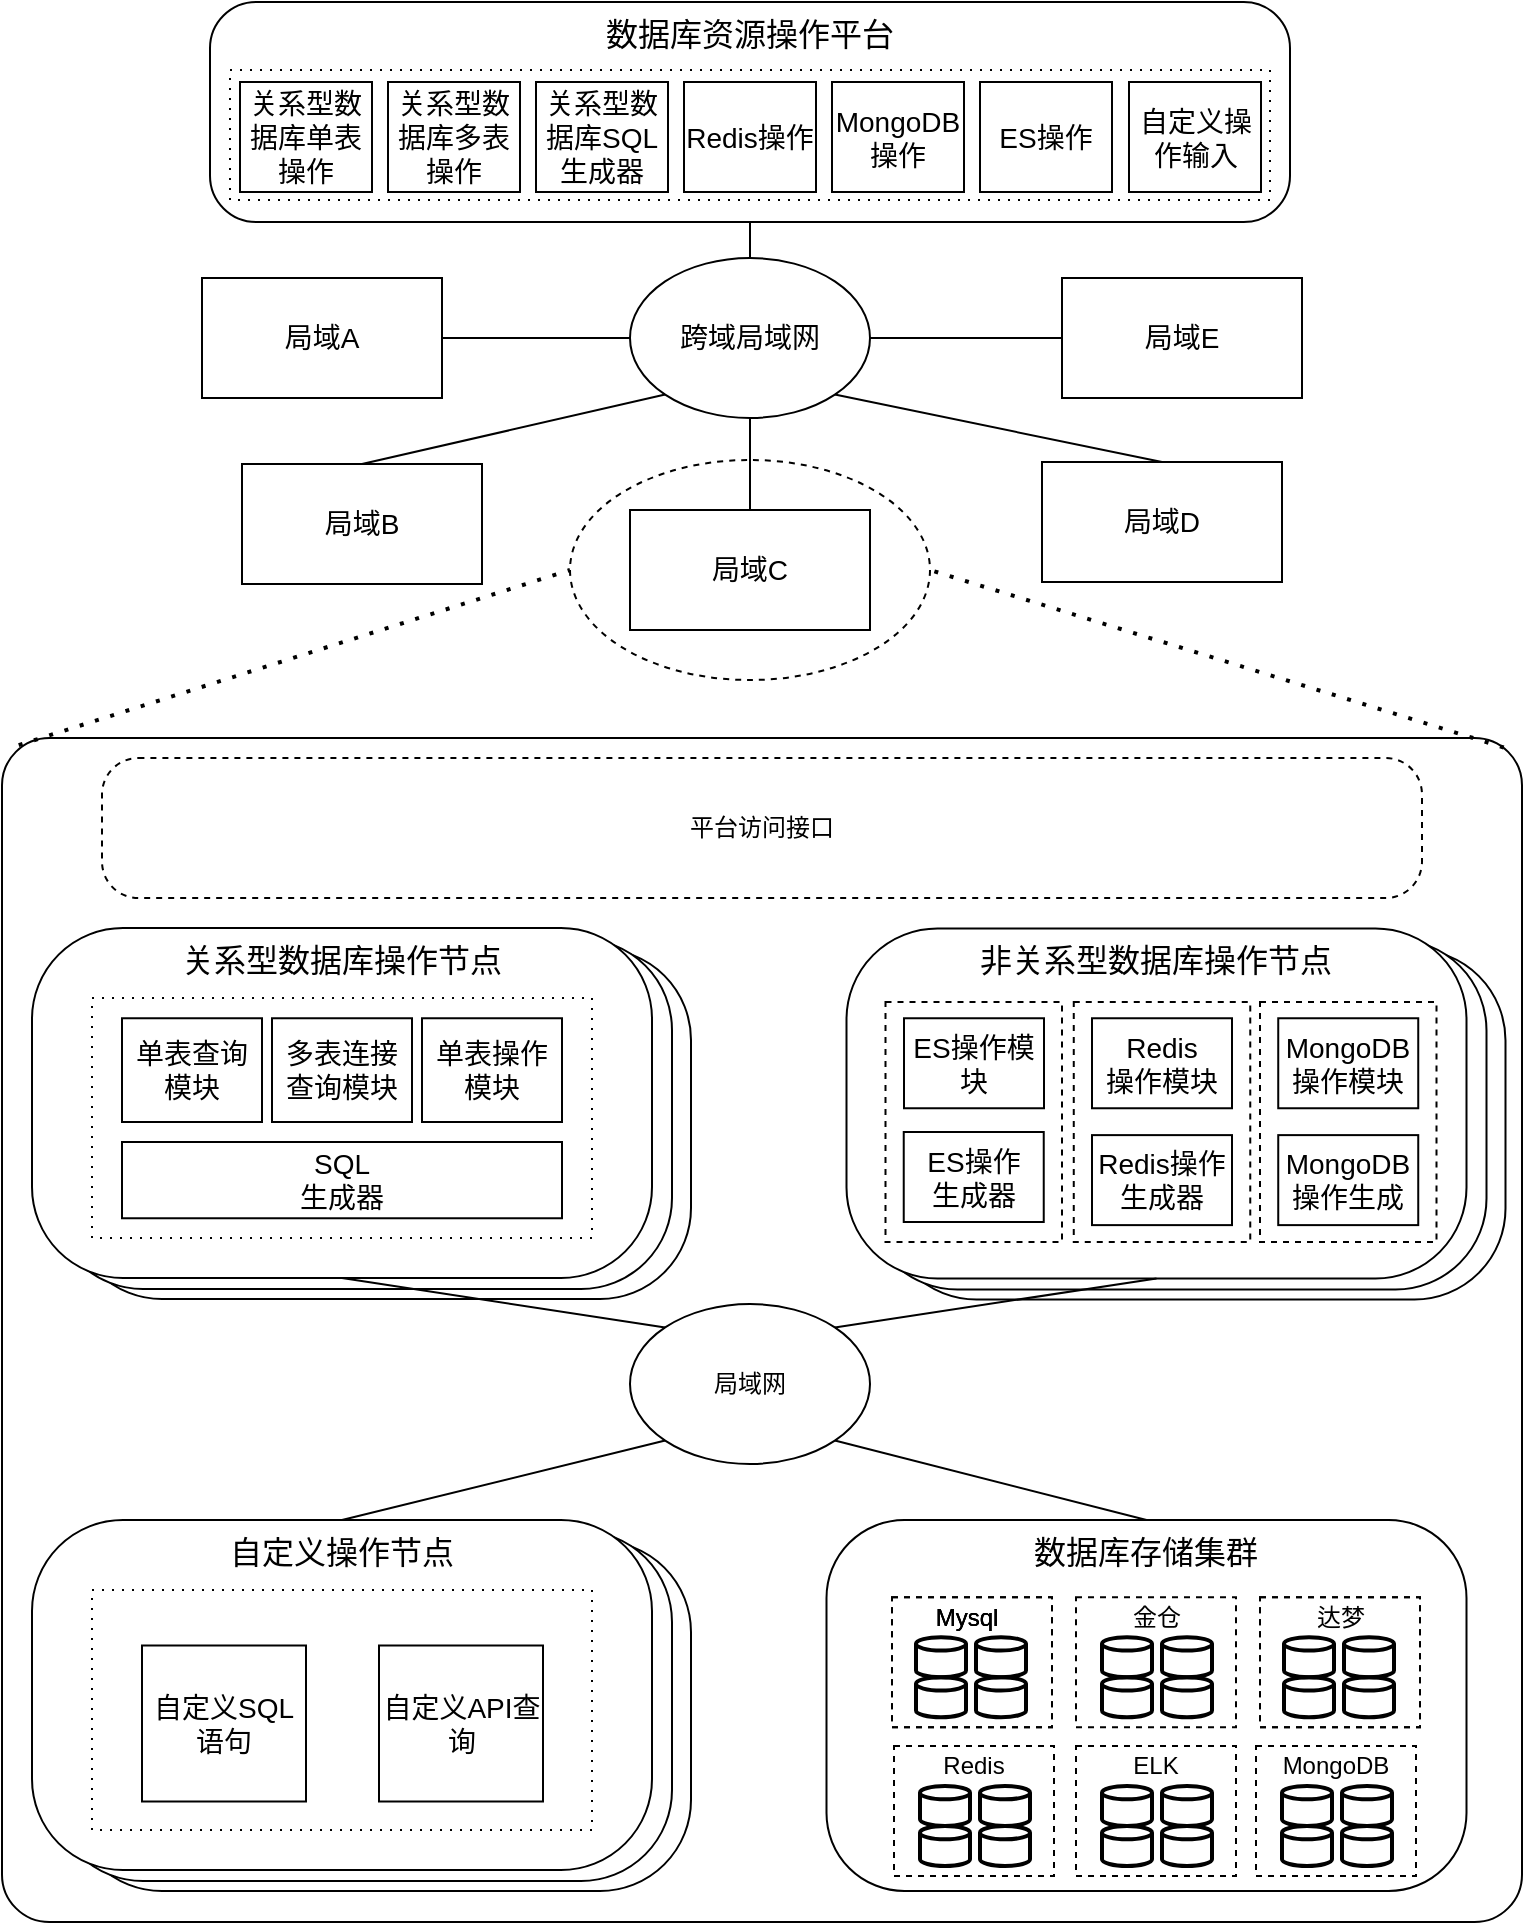 <mxfile version="20.0.1" type="github">
  <diagram id="k7aDfp0SLZv7EjQjEV19" name="第 1 页">
    <mxGraphModel dx="2370" dy="1310" grid="1" gridSize="10" guides="1" tooltips="1" connect="1" arrows="1" fold="1" page="1" pageScale="1" pageWidth="827" pageHeight="1169" math="0" shadow="0">
      <root>
        <mxCell id="0" />
        <mxCell id="1" parent="0" />
        <mxCell id="k7azkeXplNeZiHzQ5y7k-10" value="" style="group" vertex="1" connectable="0" parent="1">
          <mxGeometry x="40" y="20" width="760" height="960" as="geometry" />
        </mxCell>
        <mxCell id="IxA2MM6vDqe0YE7jZ0CJ-26" value="" style="ellipse;whiteSpace=wrap;html=1;dashed=1;fillColor=none;" parent="k7azkeXplNeZiHzQ5y7k-10" vertex="1">
          <mxGeometry x="284" y="229" width="180" height="110" as="geometry" />
        </mxCell>
        <mxCell id="IxA2MM6vDqe0YE7jZ0CJ-1" value="" style="rounded=1;whiteSpace=wrap;html=1;arcSize=26;" parent="k7azkeXplNeZiHzQ5y7k-10" vertex="1">
          <mxGeometry x="34.5" y="473.5" width="310" height="175" as="geometry" />
        </mxCell>
        <mxCell id="IxA2MM6vDqe0YE7jZ0CJ-2" value="" style="rounded=1;whiteSpace=wrap;html=1;arcSize=26;" parent="k7azkeXplNeZiHzQ5y7k-10" vertex="1">
          <mxGeometry x="25" y="468.5" width="310" height="175" as="geometry" />
        </mxCell>
        <mxCell id="IxA2MM6vDqe0YE7jZ0CJ-3" value="" style="rounded=1;whiteSpace=wrap;html=1;fillColor=none;arcSize=4;" parent="k7azkeXplNeZiHzQ5y7k-10" vertex="1">
          <mxGeometry y="368" width="760" height="592" as="geometry" />
        </mxCell>
        <mxCell id="IxA2MM6vDqe0YE7jZ0CJ-14" value="跨域局域网" style="ellipse;whiteSpace=wrap;html=1;fontSize=14;" parent="k7azkeXplNeZiHzQ5y7k-10" vertex="1">
          <mxGeometry x="314" y="128" width="120" height="80" as="geometry" />
        </mxCell>
        <mxCell id="IxA2MM6vDqe0YE7jZ0CJ-15" value="" style="endArrow=none;html=1;rounded=0;entryX=0.5;entryY=1;entryDx=0;entryDy=0;" parent="k7azkeXplNeZiHzQ5y7k-10" source="IxA2MM6vDqe0YE7jZ0CJ-14" edge="1" target="IxA2MM6vDqe0YE7jZ0CJ-6">
          <mxGeometry width="50" height="50" relative="1" as="geometry">
            <mxPoint x="374" y="149.289" as="sourcePoint" />
            <mxPoint x="374" y="99.289" as="targetPoint" />
          </mxGeometry>
        </mxCell>
        <mxCell id="IxA2MM6vDqe0YE7jZ0CJ-16" value="&lt;span style=&quot;font-size: 14px;&quot;&gt;局域E&lt;/span&gt;" style="rounded=0;whiteSpace=wrap;html=1;fontSize=14;" parent="k7azkeXplNeZiHzQ5y7k-10" vertex="1">
          <mxGeometry x="530" y="138" width="120" height="60" as="geometry" />
        </mxCell>
        <mxCell id="IxA2MM6vDqe0YE7jZ0CJ-17" value="局域A" style="rounded=0;whiteSpace=wrap;html=1;fontSize=14;" parent="k7azkeXplNeZiHzQ5y7k-10" vertex="1">
          <mxGeometry x="100" y="138" width="120" height="60" as="geometry" />
        </mxCell>
        <mxCell id="IxA2MM6vDqe0YE7jZ0CJ-18" value="&lt;span style=&quot;font-size: 14px;&quot;&gt;局域B&lt;/span&gt;" style="rounded=0;whiteSpace=wrap;html=1;fontSize=14;" parent="k7azkeXplNeZiHzQ5y7k-10" vertex="1">
          <mxGeometry x="120" y="231" width="120" height="60" as="geometry" />
        </mxCell>
        <mxCell id="IxA2MM6vDqe0YE7jZ0CJ-19" value="&lt;span style=&quot;font-size: 14px;&quot;&gt;局域D&lt;/span&gt;" style="rounded=0;whiteSpace=wrap;html=1;fontSize=14;" parent="k7azkeXplNeZiHzQ5y7k-10" vertex="1">
          <mxGeometry x="520" y="230" width="120" height="60" as="geometry" />
        </mxCell>
        <mxCell id="IxA2MM6vDqe0YE7jZ0CJ-20" value="&lt;span style=&quot;font-size: 14px;&quot;&gt;局域C&lt;/span&gt;" style="rounded=0;whiteSpace=wrap;html=1;fontSize=14;" parent="k7azkeXplNeZiHzQ5y7k-10" vertex="1">
          <mxGeometry x="314" y="254" width="120" height="60" as="geometry" />
        </mxCell>
        <mxCell id="IxA2MM6vDqe0YE7jZ0CJ-21" value="" style="endArrow=none;html=1;rounded=0;entryX=1;entryY=0.5;entryDx=0;entryDy=0;" parent="k7azkeXplNeZiHzQ5y7k-10" source="IxA2MM6vDqe0YE7jZ0CJ-14" target="IxA2MM6vDqe0YE7jZ0CJ-17" edge="1">
          <mxGeometry width="50" height="50" relative="1" as="geometry">
            <mxPoint x="243.289" y="218" as="sourcePoint" />
            <mxPoint x="243.289" y="168" as="targetPoint" />
          </mxGeometry>
        </mxCell>
        <mxCell id="IxA2MM6vDqe0YE7jZ0CJ-22" value="" style="endArrow=none;html=1;rounded=0;exitX=0.5;exitY=0;exitDx=0;exitDy=0;entryX=0;entryY=1;entryDx=0;entryDy=0;" parent="k7azkeXplNeZiHzQ5y7k-10" source="IxA2MM6vDqe0YE7jZ0CJ-18" target="IxA2MM6vDqe0YE7jZ0CJ-14" edge="1">
          <mxGeometry width="50" height="50" relative="1" as="geometry">
            <mxPoint x="370" y="278" as="sourcePoint" />
            <mxPoint x="420" y="228" as="targetPoint" />
          </mxGeometry>
        </mxCell>
        <mxCell id="IxA2MM6vDqe0YE7jZ0CJ-23" value="" style="endArrow=none;html=1;rounded=0;entryX=0.5;entryY=1;entryDx=0;entryDy=0;exitX=0.5;exitY=0;exitDx=0;exitDy=0;" parent="k7azkeXplNeZiHzQ5y7k-10" source="IxA2MM6vDqe0YE7jZ0CJ-20" target="IxA2MM6vDqe0YE7jZ0CJ-14" edge="1">
          <mxGeometry width="50" height="50" relative="1" as="geometry">
            <mxPoint x="374" y="328" as="sourcePoint" />
            <mxPoint x="341.574" y="206.284" as="targetPoint" />
          </mxGeometry>
        </mxCell>
        <mxCell id="IxA2MM6vDqe0YE7jZ0CJ-24" value="" style="endArrow=none;html=1;rounded=0;exitX=0.5;exitY=0;exitDx=0;exitDy=0;entryX=1;entryY=1;entryDx=0;entryDy=0;" parent="k7azkeXplNeZiHzQ5y7k-10" source="IxA2MM6vDqe0YE7jZ0CJ-19" target="IxA2MM6vDqe0YE7jZ0CJ-14" edge="1">
          <mxGeometry width="50" height="50" relative="1" as="geometry">
            <mxPoint x="200" y="278" as="sourcePoint" />
            <mxPoint x="351.574" y="216.284" as="targetPoint" />
          </mxGeometry>
        </mxCell>
        <mxCell id="IxA2MM6vDqe0YE7jZ0CJ-25" value="" style="endArrow=none;html=1;rounded=0;exitX=0;exitY=0.5;exitDx=0;exitDy=0;entryX=1;entryY=0.5;entryDx=0;entryDy=0;" parent="k7azkeXplNeZiHzQ5y7k-10" source="IxA2MM6vDqe0YE7jZ0CJ-16" target="IxA2MM6vDqe0YE7jZ0CJ-14" edge="1">
          <mxGeometry width="50" height="50" relative="1" as="geometry">
            <mxPoint x="210" y="288" as="sourcePoint" />
            <mxPoint x="361.574" y="226.284" as="targetPoint" />
          </mxGeometry>
        </mxCell>
        <mxCell id="IxA2MM6vDqe0YE7jZ0CJ-28" value="" style="endArrow=none;dashed=1;html=1;dashPattern=1 3;strokeWidth=2;rounded=0;entryX=0;entryY=0.5;entryDx=0;entryDy=0;exitX=0.011;exitY=0.006;exitDx=0;exitDy=0;exitPerimeter=0;" parent="k7azkeXplNeZiHzQ5y7k-10" source="IxA2MM6vDqe0YE7jZ0CJ-3" target="IxA2MM6vDqe0YE7jZ0CJ-26" edge="1">
          <mxGeometry width="50" height="50" relative="1" as="geometry">
            <mxPoint x="70" y="580" as="sourcePoint" />
            <mxPoint x="120" y="530" as="targetPoint" />
          </mxGeometry>
        </mxCell>
        <mxCell id="IxA2MM6vDqe0YE7jZ0CJ-29" value="" style="endArrow=none;dashed=1;html=1;dashPattern=1 3;strokeWidth=2;rounded=0;entryX=1;entryY=0.5;entryDx=0;entryDy=0;exitX=0.988;exitY=0.008;exitDx=0;exitDy=0;exitPerimeter=0;" parent="k7azkeXplNeZiHzQ5y7k-10" source="IxA2MM6vDqe0YE7jZ0CJ-3" target="IxA2MM6vDqe0YE7jZ0CJ-26" edge="1">
          <mxGeometry width="50" height="50" relative="1" as="geometry">
            <mxPoint x="701.48" y="576.314" as="sourcePoint" />
            <mxPoint x="293.46" y="420.34" as="targetPoint" />
          </mxGeometry>
        </mxCell>
        <mxCell id="IxA2MM6vDqe0YE7jZ0CJ-30" value="关系型数据库操作节点" style="rounded=1;whiteSpace=wrap;html=1;arcSize=26;verticalAlign=top;fontSize=16;" parent="k7azkeXplNeZiHzQ5y7k-10" vertex="1">
          <mxGeometry x="15" y="463" width="310" height="175" as="geometry" />
        </mxCell>
        <mxCell id="IxA2MM6vDqe0YE7jZ0CJ-31" value="" style="rounded=0;whiteSpace=wrap;html=1;dashed=1;dashPattern=1 4;" parent="k7azkeXplNeZiHzQ5y7k-10" vertex="1">
          <mxGeometry x="45" y="498" width="250" height="120" as="geometry" />
        </mxCell>
        <mxCell id="IxA2MM6vDqe0YE7jZ0CJ-33" value="单表查询模块" style="rounded=0;whiteSpace=wrap;html=1;fontSize=14;" parent="k7azkeXplNeZiHzQ5y7k-10" vertex="1">
          <mxGeometry x="60" y="508.13" width="70" height="51.87" as="geometry" />
        </mxCell>
        <mxCell id="IxA2MM6vDqe0YE7jZ0CJ-34" value="单表操作模块" style="rounded=0;whiteSpace=wrap;html=1;fontSize=14;" parent="k7azkeXplNeZiHzQ5y7k-10" vertex="1">
          <mxGeometry x="210" y="508.13" width="70" height="51.87" as="geometry" />
        </mxCell>
        <mxCell id="IxA2MM6vDqe0YE7jZ0CJ-35" value="多表连接查询模块" style="rounded=0;whiteSpace=wrap;html=1;fontSize=14;" parent="k7azkeXplNeZiHzQ5y7k-10" vertex="1">
          <mxGeometry x="135" y="508.13" width="70" height="51.87" as="geometry" />
        </mxCell>
        <mxCell id="IxA2MM6vDqe0YE7jZ0CJ-38" value="数据库资源管理平台" style="text;html=1;strokeColor=none;fillColor=none;align=center;verticalAlign=middle;whiteSpace=wrap;rounded=0;dashed=1;dashPattern=1 4;" parent="k7azkeXplNeZiHzQ5y7k-10" vertex="1">
          <mxGeometry x="480" y="454.5" width="170" height="30" as="geometry" />
        </mxCell>
        <mxCell id="IxA2MM6vDqe0YE7jZ0CJ-39" value="局域网" style="ellipse;whiteSpace=wrap;html=1;" parent="k7azkeXplNeZiHzQ5y7k-10" vertex="1">
          <mxGeometry x="314" y="651" width="120" height="80" as="geometry" />
        </mxCell>
        <mxCell id="IxA2MM6vDqe0YE7jZ0CJ-40" value="" style="endArrow=none;html=1;rounded=0;entryX=0.5;entryY=1;entryDx=0;entryDy=0;exitX=0;exitY=0;exitDx=0;exitDy=0;" parent="k7azkeXplNeZiHzQ5y7k-10" source="IxA2MM6vDqe0YE7jZ0CJ-39" target="IxA2MM6vDqe0YE7jZ0CJ-30" edge="1">
          <mxGeometry width="50" height="50" relative="1" as="geometry">
            <mxPoint x="240" y="748" as="sourcePoint" />
            <mxPoint x="290" y="698" as="targetPoint" />
          </mxGeometry>
        </mxCell>
        <mxCell id="IxA2MM6vDqe0YE7jZ0CJ-41" value="数据库存储集群" style="rounded=1;whiteSpace=wrap;html=1;arcSize=21;verticalAlign=top;fontSize=16;" parent="k7azkeXplNeZiHzQ5y7k-10" vertex="1">
          <mxGeometry x="412.25" y="759" width="320" height="185.5" as="geometry" />
        </mxCell>
        <mxCell id="IxA2MM6vDqe0YE7jZ0CJ-48" value="" style="rounded=0;whiteSpace=wrap;html=1;fillColor=none;dashed=1;" parent="k7azkeXplNeZiHzQ5y7k-10" vertex="1">
          <mxGeometry x="445" y="797.6" width="80" height="65" as="geometry" />
        </mxCell>
        <mxCell id="IxA2MM6vDqe0YE7jZ0CJ-49" value="" style="strokeWidth=2;html=1;shape=mxgraph.flowchart.database;whiteSpace=wrap;fillColor=none;" parent="k7azkeXplNeZiHzQ5y7k-10" vertex="1">
          <mxGeometry x="457" y="817.6" width="25" height="20" as="geometry" />
        </mxCell>
        <mxCell id="IxA2MM6vDqe0YE7jZ0CJ-50" value="" style="strokeWidth=2;html=1;shape=mxgraph.flowchart.database;whiteSpace=wrap;fillColor=none;" parent="k7azkeXplNeZiHzQ5y7k-10" vertex="1">
          <mxGeometry x="457" y="837.6" width="25" height="20" as="geometry" />
        </mxCell>
        <mxCell id="IxA2MM6vDqe0YE7jZ0CJ-51" value="" style="strokeWidth=2;html=1;shape=mxgraph.flowchart.database;whiteSpace=wrap;fillColor=none;" parent="k7azkeXplNeZiHzQ5y7k-10" vertex="1">
          <mxGeometry x="487" y="817.6" width="25" height="20" as="geometry" />
        </mxCell>
        <mxCell id="IxA2MM6vDqe0YE7jZ0CJ-52" value="" style="strokeWidth=2;html=1;shape=mxgraph.flowchart.database;whiteSpace=wrap;fillColor=none;" parent="k7azkeXplNeZiHzQ5y7k-10" vertex="1">
          <mxGeometry x="487" y="837.6" width="25" height="20" as="geometry" />
        </mxCell>
        <mxCell id="IxA2MM6vDqe0YE7jZ0CJ-53" value="" style="rounded=0;whiteSpace=wrap;html=1;fillColor=none;dashed=1;" parent="k7azkeXplNeZiHzQ5y7k-10" vertex="1">
          <mxGeometry x="537" y="797.6" width="80" height="65" as="geometry" />
        </mxCell>
        <mxCell id="IxA2MM6vDqe0YE7jZ0CJ-54" value="" style="rounded=0;whiteSpace=wrap;html=1;fillColor=none;dashed=1;" parent="k7azkeXplNeZiHzQ5y7k-10" vertex="1">
          <mxGeometry x="629" y="797.6" width="80" height="65" as="geometry" />
        </mxCell>
        <mxCell id="IxA2MM6vDqe0YE7jZ0CJ-55" value="" style="strokeWidth=2;html=1;shape=mxgraph.flowchart.database;whiteSpace=wrap;fillColor=none;" parent="k7azkeXplNeZiHzQ5y7k-10" vertex="1">
          <mxGeometry x="550" y="817.6" width="25" height="20" as="geometry" />
        </mxCell>
        <mxCell id="IxA2MM6vDqe0YE7jZ0CJ-56" value="" style="strokeWidth=2;html=1;shape=mxgraph.flowchart.database;whiteSpace=wrap;fillColor=none;" parent="k7azkeXplNeZiHzQ5y7k-10" vertex="1">
          <mxGeometry x="550" y="837.6" width="25" height="20" as="geometry" />
        </mxCell>
        <mxCell id="IxA2MM6vDqe0YE7jZ0CJ-57" value="" style="strokeWidth=2;html=1;shape=mxgraph.flowchart.database;whiteSpace=wrap;fillColor=none;" parent="k7azkeXplNeZiHzQ5y7k-10" vertex="1">
          <mxGeometry x="580" y="817.6" width="25" height="20" as="geometry" />
        </mxCell>
        <mxCell id="IxA2MM6vDqe0YE7jZ0CJ-58" value="" style="strokeWidth=2;html=1;shape=mxgraph.flowchart.database;whiteSpace=wrap;fillColor=none;" parent="k7azkeXplNeZiHzQ5y7k-10" vertex="1">
          <mxGeometry x="580" y="837.6" width="25" height="20" as="geometry" />
        </mxCell>
        <mxCell id="IxA2MM6vDqe0YE7jZ0CJ-59" value="" style="strokeWidth=2;html=1;shape=mxgraph.flowchart.database;whiteSpace=wrap;fillColor=none;" parent="k7azkeXplNeZiHzQ5y7k-10" vertex="1">
          <mxGeometry x="641" y="817.6" width="25" height="20" as="geometry" />
        </mxCell>
        <mxCell id="IxA2MM6vDqe0YE7jZ0CJ-60" value="" style="strokeWidth=2;html=1;shape=mxgraph.flowchart.database;whiteSpace=wrap;fillColor=none;" parent="k7azkeXplNeZiHzQ5y7k-10" vertex="1">
          <mxGeometry x="641" y="837.6" width="25" height="20" as="geometry" />
        </mxCell>
        <mxCell id="IxA2MM6vDqe0YE7jZ0CJ-61" value="" style="strokeWidth=2;html=1;shape=mxgraph.flowchart.database;whiteSpace=wrap;fillColor=none;" parent="k7azkeXplNeZiHzQ5y7k-10" vertex="1">
          <mxGeometry x="671" y="817.6" width="25" height="20" as="geometry" />
        </mxCell>
        <mxCell id="IxA2MM6vDqe0YE7jZ0CJ-62" value="" style="strokeWidth=2;html=1;shape=mxgraph.flowchart.database;whiteSpace=wrap;fillColor=none;" parent="k7azkeXplNeZiHzQ5y7k-10" vertex="1">
          <mxGeometry x="671" y="837.6" width="25" height="20" as="geometry" />
        </mxCell>
        <mxCell id="IxA2MM6vDqe0YE7jZ0CJ-63" value="Mysql" style="text;html=1;strokeColor=none;fillColor=none;align=center;verticalAlign=middle;whiteSpace=wrap;rounded=0;dashed=1;dashPattern=1 4;" parent="k7azkeXplNeZiHzQ5y7k-10" vertex="1">
          <mxGeometry x="455" y="797.6" width="55" height="20" as="geometry" />
        </mxCell>
        <mxCell id="IxA2MM6vDqe0YE7jZ0CJ-64" value="金仓" style="text;html=1;strokeColor=none;fillColor=none;align=center;verticalAlign=middle;whiteSpace=wrap;rounded=0;dashed=1;dashPattern=1 4;" parent="k7azkeXplNeZiHzQ5y7k-10" vertex="1">
          <mxGeometry x="550" y="797.6" width="55" height="20" as="geometry" />
        </mxCell>
        <mxCell id="IxA2MM6vDqe0YE7jZ0CJ-65" value="达梦" style="text;html=1;strokeColor=none;fillColor=none;align=center;verticalAlign=middle;whiteSpace=wrap;rounded=0;dashed=1;dashPattern=1 4;" parent="k7azkeXplNeZiHzQ5y7k-10" vertex="1">
          <mxGeometry x="641.5" y="797.6" width="55" height="20" as="geometry" />
        </mxCell>
        <mxCell id="IxA2MM6vDqe0YE7jZ0CJ-66" value="" style="rounded=0;whiteSpace=wrap;html=1;fillColor=none;dashed=1;" parent="k7azkeXplNeZiHzQ5y7k-10" vertex="1">
          <mxGeometry x="445" y="797.6" width="80" height="65" as="geometry" />
        </mxCell>
        <mxCell id="IxA2MM6vDqe0YE7jZ0CJ-67" value="Mysql" style="text;html=1;strokeColor=none;fillColor=none;align=center;verticalAlign=middle;whiteSpace=wrap;rounded=0;dashed=1;dashPattern=1 4;" parent="k7azkeXplNeZiHzQ5y7k-10" vertex="1">
          <mxGeometry x="455" y="797.6" width="55" height="20" as="geometry" />
        </mxCell>
        <mxCell id="IxA2MM6vDqe0YE7jZ0CJ-68" value="Mysql" style="text;html=1;strokeColor=none;fillColor=none;align=center;verticalAlign=middle;whiteSpace=wrap;rounded=0;dashed=1;dashPattern=1 4;" parent="k7azkeXplNeZiHzQ5y7k-10" vertex="1">
          <mxGeometry x="455" y="797.6" width="55" height="20" as="geometry" />
        </mxCell>
        <mxCell id="IxA2MM6vDqe0YE7jZ0CJ-69" value="" style="rounded=0;whiteSpace=wrap;html=1;fillColor=none;dashed=1;" parent="k7azkeXplNeZiHzQ5y7k-10" vertex="1">
          <mxGeometry x="629" y="797.6" width="80" height="65" as="geometry" />
        </mxCell>
        <mxCell id="IxA2MM6vDqe0YE7jZ0CJ-70" value="" style="rounded=0;whiteSpace=wrap;html=1;fillColor=none;dashed=1;" parent="k7azkeXplNeZiHzQ5y7k-10" vertex="1">
          <mxGeometry x="446" y="872" width="80" height="65" as="geometry" />
        </mxCell>
        <mxCell id="IxA2MM6vDqe0YE7jZ0CJ-71" value="" style="strokeWidth=2;html=1;shape=mxgraph.flowchart.database;whiteSpace=wrap;fillColor=none;" parent="k7azkeXplNeZiHzQ5y7k-10" vertex="1">
          <mxGeometry x="459" y="892" width="25" height="20" as="geometry" />
        </mxCell>
        <mxCell id="IxA2MM6vDqe0YE7jZ0CJ-72" value="" style="strokeWidth=2;html=1;shape=mxgraph.flowchart.database;whiteSpace=wrap;fillColor=none;" parent="k7azkeXplNeZiHzQ5y7k-10" vertex="1">
          <mxGeometry x="459" y="912" width="25" height="20" as="geometry" />
        </mxCell>
        <mxCell id="IxA2MM6vDqe0YE7jZ0CJ-73" value="" style="strokeWidth=2;html=1;shape=mxgraph.flowchart.database;whiteSpace=wrap;fillColor=none;" parent="k7azkeXplNeZiHzQ5y7k-10" vertex="1">
          <mxGeometry x="489" y="892" width="25" height="20" as="geometry" />
        </mxCell>
        <mxCell id="IxA2MM6vDqe0YE7jZ0CJ-74" value="" style="strokeWidth=2;html=1;shape=mxgraph.flowchart.database;whiteSpace=wrap;fillColor=none;" parent="k7azkeXplNeZiHzQ5y7k-10" vertex="1">
          <mxGeometry x="489" y="912" width="25" height="20" as="geometry" />
        </mxCell>
        <mxCell id="IxA2MM6vDqe0YE7jZ0CJ-75" value="" style="rounded=0;whiteSpace=wrap;html=1;fillColor=none;dashed=1;" parent="k7azkeXplNeZiHzQ5y7k-10" vertex="1">
          <mxGeometry x="537" y="872" width="80" height="65" as="geometry" />
        </mxCell>
        <mxCell id="IxA2MM6vDqe0YE7jZ0CJ-76" value="" style="strokeWidth=2;html=1;shape=mxgraph.flowchart.database;whiteSpace=wrap;fillColor=none;" parent="k7azkeXplNeZiHzQ5y7k-10" vertex="1">
          <mxGeometry x="550" y="892" width="25" height="20" as="geometry" />
        </mxCell>
        <mxCell id="IxA2MM6vDqe0YE7jZ0CJ-77" value="" style="strokeWidth=2;html=1;shape=mxgraph.flowchart.database;whiteSpace=wrap;fillColor=none;" parent="k7azkeXplNeZiHzQ5y7k-10" vertex="1">
          <mxGeometry x="550" y="912" width="25" height="20" as="geometry" />
        </mxCell>
        <mxCell id="IxA2MM6vDqe0YE7jZ0CJ-78" value="" style="strokeWidth=2;html=1;shape=mxgraph.flowchart.database;whiteSpace=wrap;fillColor=none;" parent="k7azkeXplNeZiHzQ5y7k-10" vertex="1">
          <mxGeometry x="580" y="892" width="25" height="20" as="geometry" />
        </mxCell>
        <mxCell id="IxA2MM6vDqe0YE7jZ0CJ-79" value="" style="strokeWidth=2;html=1;shape=mxgraph.flowchart.database;whiteSpace=wrap;fillColor=none;" parent="k7azkeXplNeZiHzQ5y7k-10" vertex="1">
          <mxGeometry x="580" y="912" width="25" height="20" as="geometry" />
        </mxCell>
        <mxCell id="IxA2MM6vDqe0YE7jZ0CJ-80" value="" style="rounded=0;whiteSpace=wrap;html=1;fillColor=none;dashed=1;" parent="k7azkeXplNeZiHzQ5y7k-10" vertex="1">
          <mxGeometry x="627" y="872" width="80" height="65" as="geometry" />
        </mxCell>
        <mxCell id="IxA2MM6vDqe0YE7jZ0CJ-81" value="" style="strokeWidth=2;html=1;shape=mxgraph.flowchart.database;whiteSpace=wrap;fillColor=none;" parent="k7azkeXplNeZiHzQ5y7k-10" vertex="1">
          <mxGeometry x="640" y="892" width="25" height="20" as="geometry" />
        </mxCell>
        <mxCell id="IxA2MM6vDqe0YE7jZ0CJ-82" value="" style="strokeWidth=2;html=1;shape=mxgraph.flowchart.database;whiteSpace=wrap;fillColor=none;" parent="k7azkeXplNeZiHzQ5y7k-10" vertex="1">
          <mxGeometry x="640" y="912" width="25" height="20" as="geometry" />
        </mxCell>
        <mxCell id="IxA2MM6vDqe0YE7jZ0CJ-83" value="" style="strokeWidth=2;html=1;shape=mxgraph.flowchart.database;whiteSpace=wrap;fillColor=none;" parent="k7azkeXplNeZiHzQ5y7k-10" vertex="1">
          <mxGeometry x="670" y="892" width="25" height="20" as="geometry" />
        </mxCell>
        <mxCell id="IxA2MM6vDqe0YE7jZ0CJ-84" value="" style="strokeWidth=2;html=1;shape=mxgraph.flowchart.database;whiteSpace=wrap;fillColor=none;" parent="k7azkeXplNeZiHzQ5y7k-10" vertex="1">
          <mxGeometry x="670" y="912" width="25" height="20" as="geometry" />
        </mxCell>
        <mxCell id="IxA2MM6vDqe0YE7jZ0CJ-85" value="Redis" style="text;html=1;strokeColor=none;fillColor=none;align=center;verticalAlign=middle;whiteSpace=wrap;rounded=0;dashed=1;dashPattern=1 4;" parent="k7azkeXplNeZiHzQ5y7k-10" vertex="1">
          <mxGeometry x="441" y="872" width="90" height="20" as="geometry" />
        </mxCell>
        <mxCell id="IxA2MM6vDqe0YE7jZ0CJ-86" value="ELK" style="text;html=1;strokeColor=none;fillColor=none;align=center;verticalAlign=middle;whiteSpace=wrap;rounded=0;dashed=1;dashPattern=1 4;" parent="k7azkeXplNeZiHzQ5y7k-10" vertex="1">
          <mxGeometry x="532" y="872" width="90" height="20" as="geometry" />
        </mxCell>
        <mxCell id="IxA2MM6vDqe0YE7jZ0CJ-87" value="MongoDB" style="text;html=1;strokeColor=none;fillColor=none;align=center;verticalAlign=middle;whiteSpace=wrap;rounded=0;dashed=1;dashPattern=1 4;" parent="k7azkeXplNeZiHzQ5y7k-10" vertex="1">
          <mxGeometry x="622" y="872" width="90" height="20" as="geometry" />
        </mxCell>
        <mxCell id="IxA2MM6vDqe0YE7jZ0CJ-88" value="" style="rounded=1;whiteSpace=wrap;html=1;arcSize=26;" parent="k7azkeXplNeZiHzQ5y7k-10" vertex="1">
          <mxGeometry x="441.75" y="473.75" width="310" height="175" as="geometry" />
        </mxCell>
        <mxCell id="IxA2MM6vDqe0YE7jZ0CJ-89" value="" style="rounded=1;whiteSpace=wrap;html=1;arcSize=26;" parent="k7azkeXplNeZiHzQ5y7k-10" vertex="1">
          <mxGeometry x="432.25" y="468.75" width="310" height="175" as="geometry" />
        </mxCell>
        <mxCell id="IxA2MM6vDqe0YE7jZ0CJ-90" value="非关系型数据库操作节点" style="rounded=1;whiteSpace=wrap;html=1;arcSize=26;verticalAlign=top;fontSize=16;" parent="k7azkeXplNeZiHzQ5y7k-10" vertex="1">
          <mxGeometry x="422.25" y="463.25" width="310" height="175" as="geometry" />
        </mxCell>
        <mxCell id="IxA2MM6vDqe0YE7jZ0CJ-91" value="" style="rounded=0;whiteSpace=wrap;html=1;dashed=1;" parent="k7azkeXplNeZiHzQ5y7k-10" vertex="1">
          <mxGeometry x="441.75" y="500" width="88.25" height="120" as="geometry" />
        </mxCell>
        <mxCell id="IxA2MM6vDqe0YE7jZ0CJ-93" value="ES操作模块" style="rounded=0;whiteSpace=wrap;html=1;fontSize=14;" parent="k7azkeXplNeZiHzQ5y7k-10" vertex="1">
          <mxGeometry x="451" y="508.13" width="70" height="45" as="geometry" />
        </mxCell>
        <mxCell id="IxA2MM6vDqe0YE7jZ0CJ-97" value="" style="rounded=1;whiteSpace=wrap;html=1;arcSize=26;" parent="k7azkeXplNeZiHzQ5y7k-10" vertex="1">
          <mxGeometry x="34.5" y="769.5" width="310" height="175" as="geometry" />
        </mxCell>
        <mxCell id="IxA2MM6vDqe0YE7jZ0CJ-98" value="" style="rounded=1;whiteSpace=wrap;html=1;arcSize=26;" parent="k7azkeXplNeZiHzQ5y7k-10" vertex="1">
          <mxGeometry x="25" y="764.5" width="310" height="175" as="geometry" />
        </mxCell>
        <mxCell id="IxA2MM6vDqe0YE7jZ0CJ-99" value="自定义操作节点" style="rounded=1;whiteSpace=wrap;html=1;arcSize=26;verticalAlign=top;fontSize=16;" parent="k7azkeXplNeZiHzQ5y7k-10" vertex="1">
          <mxGeometry x="15" y="759" width="310" height="175" as="geometry" />
        </mxCell>
        <mxCell id="IxA2MM6vDqe0YE7jZ0CJ-100" value="" style="rounded=0;whiteSpace=wrap;html=1;dashed=1;dashPattern=1 4;" parent="k7azkeXplNeZiHzQ5y7k-10" vertex="1">
          <mxGeometry x="45" y="794" width="250" height="120" as="geometry" />
        </mxCell>
        <mxCell id="IxA2MM6vDqe0YE7jZ0CJ-105" value="自定义SQL语句" style="rounded=0;whiteSpace=wrap;html=1;fontSize=14;" parent="k7azkeXplNeZiHzQ5y7k-10" vertex="1">
          <mxGeometry x="70" y="821.75" width="82" height="78" as="geometry" />
        </mxCell>
        <mxCell id="IxA2MM6vDqe0YE7jZ0CJ-117" value="" style="endArrow=none;html=1;rounded=0;entryX=0.5;entryY=1;entryDx=0;entryDy=0;exitX=1;exitY=0;exitDx=0;exitDy=0;" parent="k7azkeXplNeZiHzQ5y7k-10" source="IxA2MM6vDqe0YE7jZ0CJ-39" target="IxA2MM6vDqe0YE7jZ0CJ-90" edge="1">
          <mxGeometry width="50" height="50" relative="1" as="geometry">
            <mxPoint x="410" y="688" as="sourcePoint" />
            <mxPoint x="230" y="708" as="targetPoint" />
          </mxGeometry>
        </mxCell>
        <mxCell id="IxA2MM6vDqe0YE7jZ0CJ-118" value="" style="endArrow=none;html=1;rounded=0;entryX=0;entryY=1;entryDx=0;entryDy=0;exitX=0.5;exitY=0;exitDx=0;exitDy=0;" parent="k7azkeXplNeZiHzQ5y7k-10" source="IxA2MM6vDqe0YE7jZ0CJ-99" target="IxA2MM6vDqe0YE7jZ0CJ-39" edge="1">
          <mxGeometry width="50" height="50" relative="1" as="geometry">
            <mxPoint x="170" y="788" as="sourcePoint" />
            <mxPoint x="260" y="728" as="targetPoint" />
          </mxGeometry>
        </mxCell>
        <mxCell id="k7azkeXplNeZiHzQ5y7k-9" value="" style="rounded=0;whiteSpace=wrap;html=1;dashed=1;" vertex="1" parent="k7azkeXplNeZiHzQ5y7k-10">
          <mxGeometry x="629" y="500" width="88.25" height="120" as="geometry" />
        </mxCell>
        <mxCell id="IxA2MM6vDqe0YE7jZ0CJ-122" value="MongoDB&lt;br style=&quot;font-size: 14px;&quot;&gt;操作模块" style="rounded=0;whiteSpace=wrap;html=1;fontSize=14;" parent="k7azkeXplNeZiHzQ5y7k-10" vertex="1">
          <mxGeometry x="638.12" y="508.13" width="70" height="45" as="geometry" />
        </mxCell>
        <mxCell id="IxA2MM6vDqe0YE7jZ0CJ-123" value="自定义API查询" style="rounded=0;whiteSpace=wrap;html=1;fontSize=14;" parent="k7azkeXplNeZiHzQ5y7k-10" vertex="1">
          <mxGeometry x="188.5" y="821.75" width="82" height="78" as="geometry" />
        </mxCell>
        <mxCell id="IxA2MM6vDqe0YE7jZ0CJ-124" value="" style="endArrow=none;html=1;rounded=0;entryX=1;entryY=1;entryDx=0;entryDy=0;exitX=0.5;exitY=0;exitDx=0;exitDy=0;" parent="k7azkeXplNeZiHzQ5y7k-10" source="IxA2MM6vDqe0YE7jZ0CJ-41" target="IxA2MM6vDqe0YE7jZ0CJ-39" edge="1">
          <mxGeometry width="50" height="50" relative="1" as="geometry">
            <mxPoint x="579.0" y="788" as="sourcePoint" />
            <mxPoint x="610" y="688" as="targetPoint" />
          </mxGeometry>
        </mxCell>
        <mxCell id="Zt5imQVx0bf5cLDJj7o4-3" value="平台访问接口" style="rounded=1;whiteSpace=wrap;html=1;arcSize=26;fillColor=none;dashed=1;" parent="k7azkeXplNeZiHzQ5y7k-10" vertex="1">
          <mxGeometry x="50" y="378" width="660" height="70" as="geometry" />
        </mxCell>
        <mxCell id="MBstFRvhG32lAVb1Tfd4-3" value="SQL&lt;br style=&quot;font-size: 14px;&quot;&gt;生成器" style="rounded=0;whiteSpace=wrap;html=1;fontSize=14;" parent="k7azkeXplNeZiHzQ5y7k-10" vertex="1">
          <mxGeometry x="60" y="570" width="220" height="38.13" as="geometry" />
        </mxCell>
        <mxCell id="MBstFRvhG32lAVb1Tfd4-4" value="ES操作&lt;br style=&quot;font-size: 14px;&quot;&gt;生成器" style="rounded=0;whiteSpace=wrap;html=1;fontSize=14;" parent="k7azkeXplNeZiHzQ5y7k-10" vertex="1">
          <mxGeometry x="450.87" y="565" width="70" height="45" as="geometry" />
        </mxCell>
        <mxCell id="k7azkeXplNeZiHzQ5y7k-8" value="" style="rounded=0;whiteSpace=wrap;html=1;dashed=1;" vertex="1" parent="k7azkeXplNeZiHzQ5y7k-10">
          <mxGeometry x="535.88" y="500" width="88.25" height="120" as="geometry" />
        </mxCell>
        <mxCell id="MBstFRvhG32lAVb1Tfd4-5" value="Redis&lt;br style=&quot;font-size: 14px;&quot;&gt;操作模块" style="rounded=0;whiteSpace=wrap;html=1;fontSize=14;" parent="k7azkeXplNeZiHzQ5y7k-10" vertex="1">
          <mxGeometry x="545" y="508.13" width="70" height="45" as="geometry" />
        </mxCell>
        <mxCell id="MBstFRvhG32lAVb1Tfd4-6" value="Redis操作&lt;br style=&quot;font-size: 14px;&quot;&gt;生成器" style="rounded=0;whiteSpace=wrap;html=1;fontSize=14;" parent="k7azkeXplNeZiHzQ5y7k-10" vertex="1">
          <mxGeometry x="545" y="566.56" width="70" height="45" as="geometry" />
        </mxCell>
        <mxCell id="MBstFRvhG32lAVb1Tfd4-7" value="MongoDB&lt;br style=&quot;font-size: 14px;&quot;&gt;操作生成" style="rounded=0;whiteSpace=wrap;html=1;fontSize=14;" parent="k7azkeXplNeZiHzQ5y7k-10" vertex="1">
          <mxGeometry x="638.12" y="566.56" width="70" height="45" as="geometry" />
        </mxCell>
        <mxCell id="k7azkeXplNeZiHzQ5y7k-2" value="" style="group" vertex="1" connectable="0" parent="k7azkeXplNeZiHzQ5y7k-10">
          <mxGeometry x="104" width="540" height="110" as="geometry" />
        </mxCell>
        <mxCell id="IxA2MM6vDqe0YE7jZ0CJ-6" value="&lt;span style=&quot;font-size: 16px;&quot;&gt;数据库资源操作平台&lt;/span&gt;" style="rounded=1;whiteSpace=wrap;html=1;arcSize=21;verticalAlign=top;fontSize=16;" parent="k7azkeXplNeZiHzQ5y7k-2" vertex="1">
          <mxGeometry width="540" height="110" as="geometry" />
        </mxCell>
        <mxCell id="IxA2MM6vDqe0YE7jZ0CJ-7" value="" style="rounded=0;whiteSpace=wrap;html=1;dashed=1;dashPattern=1 4;fillColor=none;" parent="k7azkeXplNeZiHzQ5y7k-2" vertex="1">
          <mxGeometry x="10" y="34" width="520" height="65" as="geometry" />
        </mxCell>
        <mxCell id="IxA2MM6vDqe0YE7jZ0CJ-9" value="关系型数据库单表操作" style="rounded=0;whiteSpace=wrap;html=1;fontSize=14;" parent="k7azkeXplNeZiHzQ5y7k-2" vertex="1">
          <mxGeometry x="15" y="40" width="66" height="55" as="geometry" />
        </mxCell>
        <mxCell id="IxA2MM6vDqe0YE7jZ0CJ-10" value="关系型数据库多表操作" style="rounded=0;whiteSpace=wrap;html=1;fontSize=14;" parent="k7azkeXplNeZiHzQ5y7k-2" vertex="1">
          <mxGeometry x="89" y="40" width="66" height="55" as="geometry" />
        </mxCell>
        <mxCell id="IxA2MM6vDqe0YE7jZ0CJ-11" value="关系型数据库SQL生成器" style="rounded=0;whiteSpace=wrap;html=1;fontSize=14;" parent="k7azkeXplNeZiHzQ5y7k-2" vertex="1">
          <mxGeometry x="163" y="40" width="66" height="55" as="geometry" />
        </mxCell>
        <mxCell id="IxA2MM6vDqe0YE7jZ0CJ-12" value="Redis操作" style="rounded=0;whiteSpace=wrap;html=1;fontSize=14;" parent="k7azkeXplNeZiHzQ5y7k-2" vertex="1">
          <mxGeometry x="237" y="40" width="66" height="55" as="geometry" />
        </mxCell>
        <mxCell id="IxA2MM6vDqe0YE7jZ0CJ-13" value="MongoDB操作" style="rounded=0;whiteSpace=wrap;html=1;fontSize=14;" parent="k7azkeXplNeZiHzQ5y7k-2" vertex="1">
          <mxGeometry x="311" y="40" width="66" height="55" as="geometry" />
        </mxCell>
        <mxCell id="Zt5imQVx0bf5cLDJj7o4-2" value="ES操作" style="rounded=0;whiteSpace=wrap;html=1;fontSize=14;" parent="k7azkeXplNeZiHzQ5y7k-2" vertex="1">
          <mxGeometry x="385" y="40" width="66" height="55" as="geometry" />
        </mxCell>
        <mxCell id="MBstFRvhG32lAVb1Tfd4-1" value="自定义操作输入" style="rounded=0;whiteSpace=wrap;html=1;fontSize=14;" parent="k7azkeXplNeZiHzQ5y7k-2" vertex="1">
          <mxGeometry x="459.5" y="40" width="66" height="55" as="geometry" />
        </mxCell>
      </root>
    </mxGraphModel>
  </diagram>
</mxfile>

